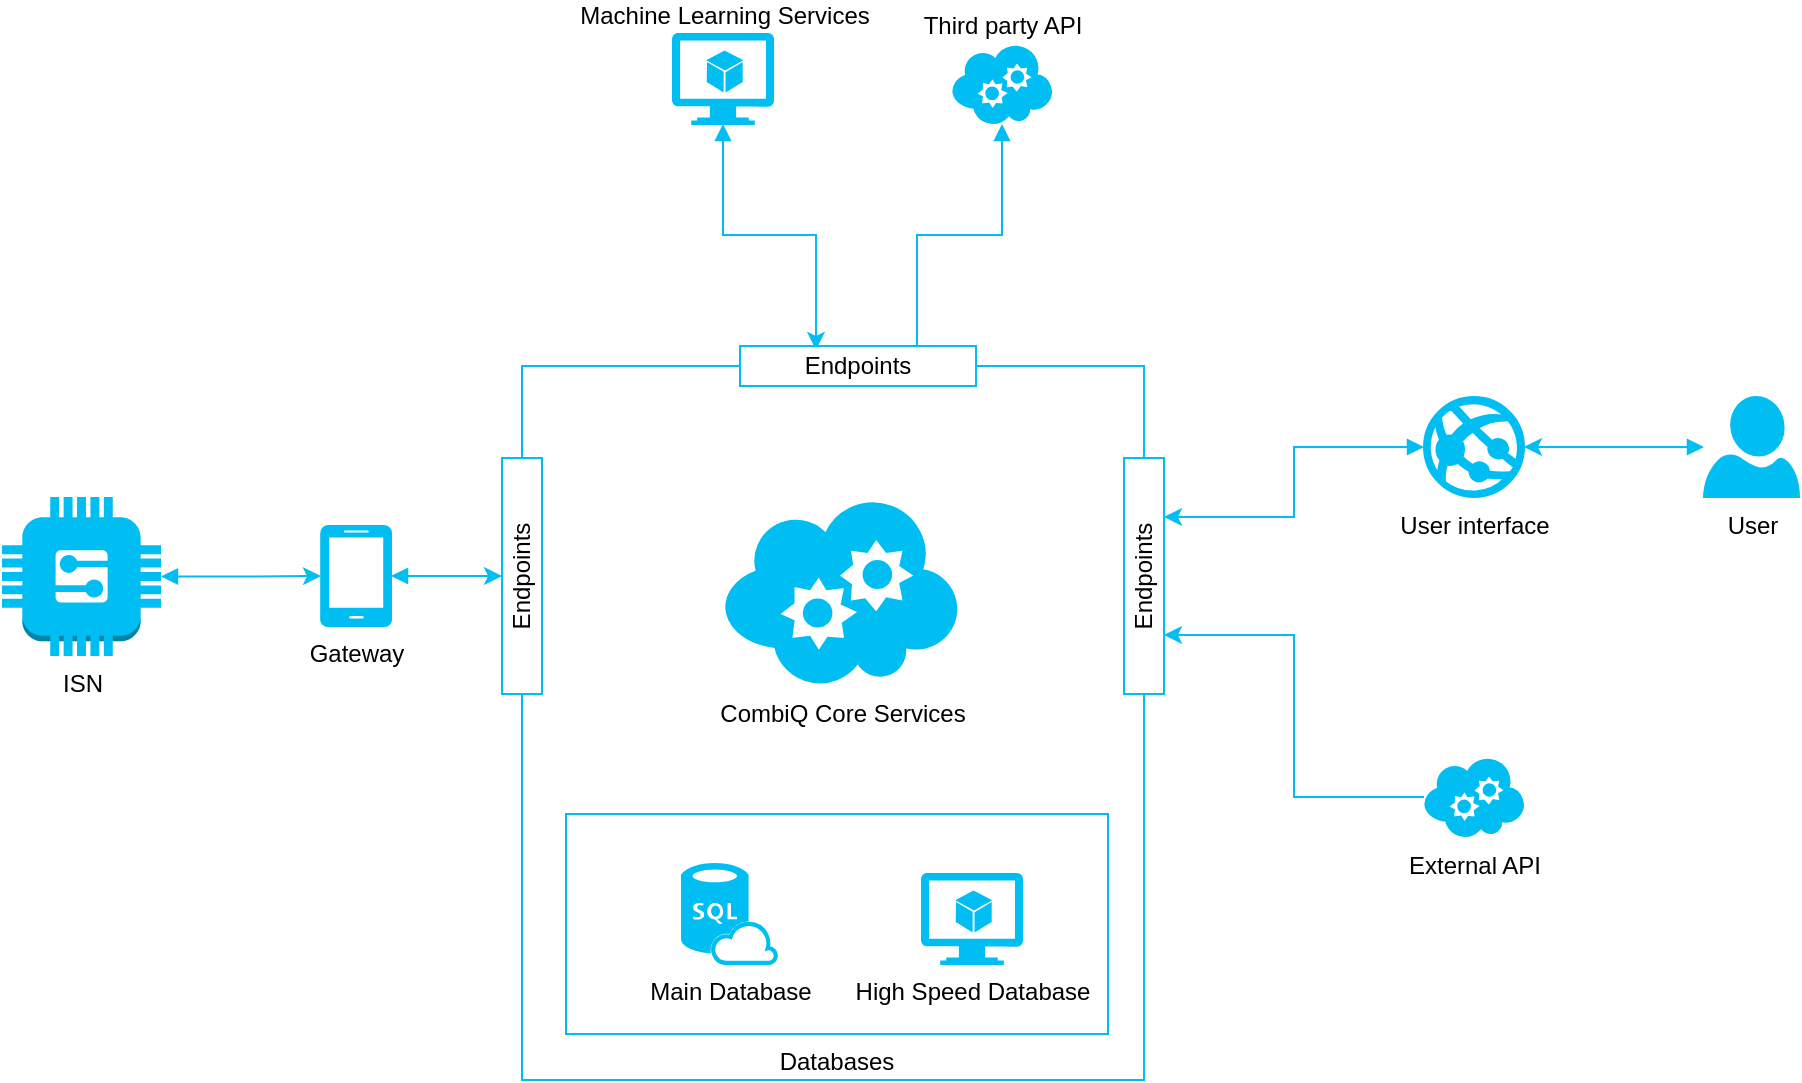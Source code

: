 <mxfile pages="1" version="11.2.1" type="github"><diagram id="LqM6onwOQd0Okm76uDqK" name="Page-1"><mxGraphModel dx="2232" dy="765" grid="1" gridSize="10" guides="1" tooltips="1" connect="1" arrows="1" fold="1" page="1" pageScale="1" pageWidth="850" pageHeight="1100" math="0" shadow="0"><root><mxCell id="0"/><mxCell id="1" parent="0"/><mxCell id="e4o2jVAC11LFmW6qhQUV-1" value="" style="rounded=0;whiteSpace=wrap;html=1;fillColor=#FFFFFF;labelPosition=center;verticalLabelPosition=bottom;align=center;verticalAlign=top;strokeColor=#00BEF2;" vertex="1" parent="1"><mxGeometry x="160" y="226" width="311" height="357" as="geometry"/></mxCell><mxCell id="cEJeAylLHNZn5w-kEuxQ-17" value="Databases" style="rounded=0;whiteSpace=wrap;html=1;fillColor=#FFFFFF;labelPosition=center;verticalLabelPosition=bottom;align=center;verticalAlign=top;strokeColor=#00BEF2;" parent="1" vertex="1"><mxGeometry x="182" y="450" width="271" height="110" as="geometry"/></mxCell><mxCell id="e4o2jVAC11LFmW6qhQUV-7" style="edgeStyle=orthogonalEdgeStyle;rounded=0;orthogonalLoop=1;jettySize=auto;html=1;entryX=1;entryY=0.25;entryDx=0;entryDy=0;startArrow=block;startFill=1;strokeColor=#00BEF2;" edge="1" parent="1" source="cEJeAylLHNZn5w-kEuxQ-1" target="e4o2jVAC11LFmW6qhQUV-4"><mxGeometry relative="1" as="geometry"/></mxCell><mxCell id="cEJeAylLHNZn5w-kEuxQ-1" value="User interface" style="verticalLabelPosition=bottom;html=1;verticalAlign=top;align=center;strokeColor=#00BEF2;fillColor=#00BEF2;shape=mxgraph.azure.azure_website;pointerEvents=1;" parent="1" vertex="1"><mxGeometry x="611" y="241.5" width="50" height="50" as="geometry"/></mxCell><mxCell id="cEJeAylLHNZn5w-kEuxQ-2" value="Main Database" style="verticalLabelPosition=bottom;html=1;verticalAlign=top;align=center;strokeColor=#00BEF2;fillColor=#00BEF2;shape=mxgraph.azure.sql_database_sql_azure;" parent="1" vertex="1"><mxGeometry x="240" y="475" width="47.5" height="50" as="geometry"/></mxCell><mxCell id="e4o2jVAC11LFmW6qhQUV-9" style="edgeStyle=orthogonalEdgeStyle;rounded=0;orthogonalLoop=1;jettySize=auto;html=1;entryX=0;entryY=0.5;entryDx=0;entryDy=0;startArrow=block;startFill=1;strokeColor=#00BEF2;" edge="1" parent="1" source="cEJeAylLHNZn5w-kEuxQ-4" target="e4o2jVAC11LFmW6qhQUV-3"><mxGeometry relative="1" as="geometry"/></mxCell><mxCell id="cEJeAylLHNZn5w-kEuxQ-4" value="Gateway" style="verticalLabelPosition=bottom;html=1;verticalAlign=top;align=center;strokeColor=#00BEF2;fillColor=#00BEF2;shape=mxgraph.azure.mobile;pointerEvents=1;" parent="1" vertex="1"><mxGeometry x="59.5" y="306" width="35" height="50" as="geometry"/></mxCell><mxCell id="cEJeAylLHNZn5w-kEuxQ-5" value="CombiQ Core Services" style="verticalLabelPosition=bottom;html=1;verticalAlign=top;align=center;strokeColor=#00BEF2;fillColor=#00BEF2;shape=mxgraph.azure.cloud_service;" parent="1" vertex="1"><mxGeometry x="260.5" y="291.5" width="118" height="94" as="geometry"/></mxCell><mxCell id="e4o2jVAC11LFmW6qhQUV-12" style="edgeStyle=orthogonalEdgeStyle;rounded=0;orthogonalLoop=1;jettySize=auto;html=1;entryX=0.1;entryY=0.678;entryDx=0;entryDy=0;entryPerimeter=0;startArrow=block;startFill=1;strokeColor=#00BEF2;" edge="1" parent="1" source="cEJeAylLHNZn5w-kEuxQ-6" target="e4o2jVAC11LFmW6qhQUV-5"><mxGeometry relative="1" as="geometry"/></mxCell><mxCell id="cEJeAylLHNZn5w-kEuxQ-6" value="Machine Learning Services" style="verticalLabelPosition=top;html=1;verticalAlign=bottom;align=center;strokeColor=#00BEF2;fillColor=#00BEF2;shape=mxgraph.azure.virtual_machine_feature;pointerEvents=1;labelPosition=center;" parent="1" vertex="1"><mxGeometry x="235.5" y="60" width="50" height="45" as="geometry"/></mxCell><mxCell id="cEJeAylLHNZn5w-kEuxQ-14" style="edgeStyle=orthogonalEdgeStyle;rounded=0;orthogonalLoop=1;jettySize=auto;html=1;entryX=1;entryY=0.5;entryDx=0;entryDy=0;entryPerimeter=0;startArrow=block;startFill=1;strokeColor=#00BEF2;" parent="1" source="cEJeAylLHNZn5w-kEuxQ-7" target="cEJeAylLHNZn5w-kEuxQ-1" edge="1"><mxGeometry relative="1" as="geometry"/></mxCell><mxCell id="cEJeAylLHNZn5w-kEuxQ-7" value="User" style="verticalLabelPosition=bottom;html=1;verticalAlign=top;align=center;strokeColor=#00BEF2;fillColor=#00BEF2;shape=mxgraph.azure.user;" parent="1" vertex="1"><mxGeometry x="751" y="241.5" width="47.5" height="50" as="geometry"/></mxCell><mxCell id="cEJeAylLHNZn5w-kEuxQ-20" style="edgeStyle=orthogonalEdgeStyle;rounded=0;orthogonalLoop=1;jettySize=auto;html=1;entryX=0;entryY=0.5;entryDx=0;entryDy=0;entryPerimeter=0;startArrow=block;startFill=1;strokeColor=#00BEF2;" parent="1" source="cEJeAylLHNZn5w-kEuxQ-9" target="cEJeAylLHNZn5w-kEuxQ-4" edge="1"><mxGeometry relative="1" as="geometry"/></mxCell><mxCell id="cEJeAylLHNZn5w-kEuxQ-9" value="ISN" style="outlineConnect=0;dashed=0;verticalLabelPosition=bottom;verticalAlign=top;align=center;html=1;shape=mxgraph.aws3.generic;fillColor=#00BEF2;gradientColor=none;strokeColor=#00BEF2;" parent="1" vertex="1"><mxGeometry x="-100" y="291.5" width="79.5" height="79.5" as="geometry"/></mxCell><mxCell id="cEJeAylLHNZn5w-kEuxQ-10" value="High Speed Database" style="verticalLabelPosition=bottom;html=1;verticalAlign=top;align=center;strokeColor=#00BEF2;fillColor=#00BEF2;shape=mxgraph.azure.virtual_machine_feature;pointerEvents=1;" parent="1" vertex="1"><mxGeometry x="360" y="480" width="50" height="45" as="geometry"/></mxCell><mxCell id="e4o2jVAC11LFmW6qhQUV-11" style="edgeStyle=orthogonalEdgeStyle;rounded=0;orthogonalLoop=1;jettySize=auto;html=1;entryX=0;entryY=0.25;entryDx=0;entryDy=0;startArrow=block;startFill=1;endArrow=none;endFill=0;strokeColor=#00BEF2;" edge="1" parent="1" source="cEJeAylLHNZn5w-kEuxQ-11" target="e4o2jVAC11LFmW6qhQUV-5"><mxGeometry relative="1" as="geometry"/></mxCell><mxCell id="cEJeAylLHNZn5w-kEuxQ-11" value="Third party API" style="verticalLabelPosition=top;html=1;verticalAlign=bottom;align=center;strokeColor=#00BEF2;fillColor=#00BEF2;shape=mxgraph.azure.cloud_service;labelPosition=center;" parent="1" vertex="1"><mxGeometry x="375" y="65" width="50" height="40" as="geometry"/></mxCell><mxCell id="e4o2jVAC11LFmW6qhQUV-3" value="Endpoints" style="rounded=0;whiteSpace=wrap;html=1;fillColor=#FFFFFF;strokeColor=#00BEF2;horizontal=0;" vertex="1" parent="1"><mxGeometry x="150" y="272" width="20" height="118" as="geometry"/></mxCell><mxCell id="e4o2jVAC11LFmW6qhQUV-4" value="Endpoints" style="rounded=0;whiteSpace=wrap;html=1;fillColor=#FFFFFF;strokeColor=#00BEF2;verticalAlign=middle;horizontal=0;" vertex="1" parent="1"><mxGeometry x="461" y="272" width="20" height="118" as="geometry"/></mxCell><mxCell id="e4o2jVAC11LFmW6qhQUV-5" value="Endpoints" style="rounded=0;whiteSpace=wrap;html=1;fillColor=#FFFFFF;rotation=90;strokeColor=#00BEF2;horizontal=0;" vertex="1" parent="1"><mxGeometry x="318" y="167" width="20" height="118" as="geometry"/></mxCell><mxCell id="e4o2jVAC11LFmW6qhQUV-13" style="edgeStyle=orthogonalEdgeStyle;rounded=0;orthogonalLoop=1;jettySize=auto;html=1;entryX=1;entryY=0.75;entryDx=0;entryDy=0;startArrow=none;startFill=0;strokeColor=#00BEF2;" edge="1" parent="1" source="e4o2jVAC11LFmW6qhQUV-10" target="e4o2jVAC11LFmW6qhQUV-4"><mxGeometry relative="1" as="geometry"/></mxCell><mxCell id="e4o2jVAC11LFmW6qhQUV-10" value="External API" style="verticalLabelPosition=bottom;html=1;verticalAlign=top;align=center;strokeColor=#00BEF2;fillColor=#00BEF2;shape=mxgraph.azure.cloud_service;" vertex="1" parent="1"><mxGeometry x="611" y="421.5" width="50" height="40" as="geometry"/></mxCell></root></mxGraphModel></diagram></mxfile>
